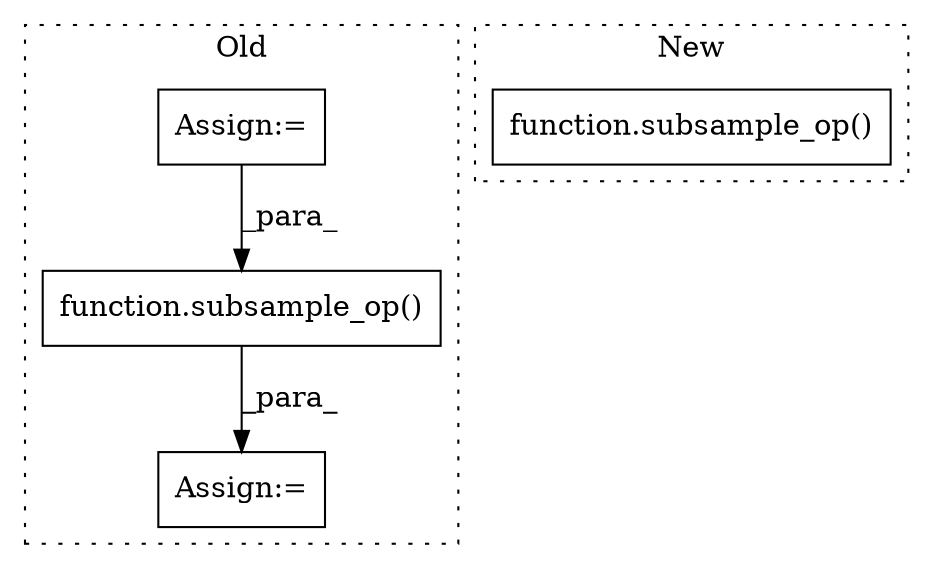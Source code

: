 digraph G {
subgraph cluster0 {
1 [label="function.subsample_op()" a="75" s="12266,12335" l="13,1" shape="box"];
3 [label="Assign:=" a="68" s="12207" l="3" shape="box"];
4 [label="Assign:=" a="68" s="12263" l="3" shape="box"];
label = "Old";
style="dotted";
}
subgraph cluster1 {
2 [label="function.subsample_op()" a="75" s="11982,12031" l="13,99" shape="box"];
label = "New";
style="dotted";
}
1 -> 4 [label="_para_"];
3 -> 1 [label="_para_"];
}